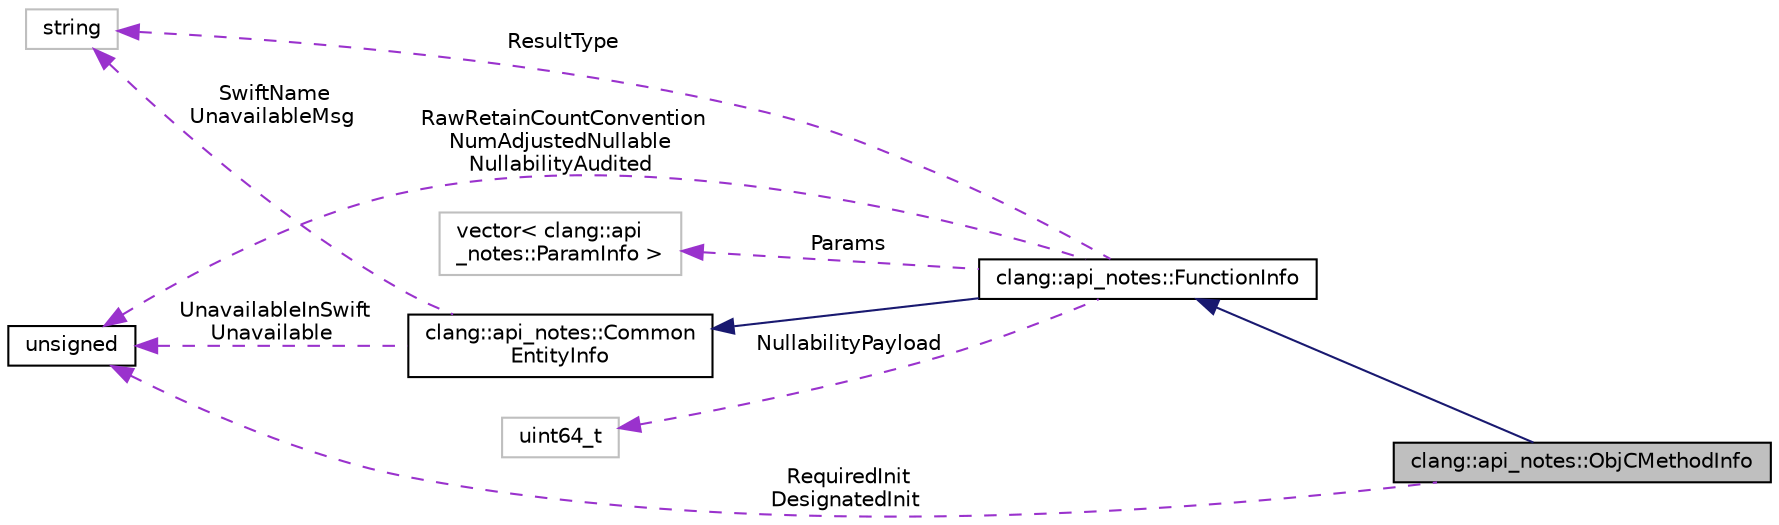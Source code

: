 digraph "clang::api_notes::ObjCMethodInfo"
{
 // LATEX_PDF_SIZE
  bgcolor="transparent";
  edge [fontname="Helvetica",fontsize="10",labelfontname="Helvetica",labelfontsize="10"];
  node [fontname="Helvetica",fontsize="10",shape=record];
  rankdir="LR";
  Node1 [label="clang::api_notes::ObjCMethodInfo",height=0.2,width=0.4,color="black", fillcolor="grey75", style="filled", fontcolor="black",tooltip="Describes API notes data for an Objective-C method."];
  Node2 -> Node1 [dir="back",color="midnightblue",fontsize="10",style="solid",fontname="Helvetica"];
  Node2 [label="clang::api_notes::FunctionInfo",height=0.2,width=0.4,color="black",URL="$classclang_1_1api__notes_1_1FunctionInfo.html",tooltip="API notes for a function or method."];
  Node3 -> Node2 [dir="back",color="midnightblue",fontsize="10",style="solid",fontname="Helvetica"];
  Node3 [label="clang::api_notes::Common\lEntityInfo",height=0.2,width=0.4,color="black",URL="$classclang_1_1api__notes_1_1CommonEntityInfo.html",tooltip="Describes API notes data for any entity."];
  Node4 -> Node3 [dir="back",color="darkorchid3",fontsize="10",style="dashed",label=" SwiftName\nUnavailableMsg" ,fontname="Helvetica"];
  Node4 [label="string",height=0.2,width=0.4,color="grey75",tooltip=" "];
  Node5 -> Node3 [dir="back",color="darkorchid3",fontsize="10",style="dashed",label=" UnavailableInSwift\nUnavailable" ,fontname="Helvetica"];
  Node5 [label="unsigned",height=0.2,width=0.4,color="black",URL="$classunsigned.html",tooltip=" "];
  Node6 -> Node2 [dir="back",color="darkorchid3",fontsize="10",style="dashed",label=" NullabilityPayload" ,fontname="Helvetica"];
  Node6 [label="uint64_t",height=0.2,width=0.4,color="grey75",tooltip=" "];
  Node7 -> Node2 [dir="back",color="darkorchid3",fontsize="10",style="dashed",label=" Params" ,fontname="Helvetica"];
  Node7 [label="vector\< clang::api\l_notes::ParamInfo \>",height=0.2,width=0.4,color="grey75",tooltip=" "];
  Node4 -> Node2 [dir="back",color="darkorchid3",fontsize="10",style="dashed",label=" ResultType" ,fontname="Helvetica"];
  Node5 -> Node2 [dir="back",color="darkorchid3",fontsize="10",style="dashed",label=" RawRetainCountConvention\nNumAdjustedNullable\nNullabilityAudited" ,fontname="Helvetica"];
  Node5 -> Node1 [dir="back",color="darkorchid3",fontsize="10",style="dashed",label=" RequiredInit\nDesignatedInit" ,fontname="Helvetica"];
}
